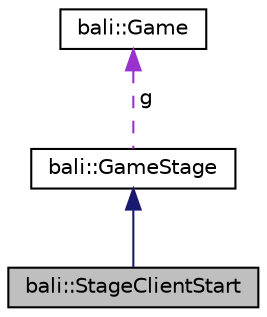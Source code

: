 digraph "bali::StageClientStart"
{
  edge [fontname="Helvetica",fontsize="10",labelfontname="Helvetica",labelfontsize="10"];
  node [fontname="Helvetica",fontsize="10",shape=record];
  Node1 [label="bali::StageClientStart",height=0.2,width=0.4,color="black", fillcolor="grey75", style="filled" fontcolor="black"];
  Node2 -> Node1 [dir="back",color="midnightblue",fontsize="10",style="solid",fontname="Helvetica"];
  Node2 [label="bali::GameStage",height=0.2,width=0.4,color="black", fillcolor="white", style="filled",URL="$classbali_1_1_game_stage.html"];
  Node3 -> Node2 [dir="back",color="darkorchid3",fontsize="10",style="dashed",label=" g" ,fontname="Helvetica"];
  Node3 [label="bali::Game",height=0.2,width=0.4,color="black", fillcolor="white", style="filled",URL="$classbali_1_1_game.html"];
}
